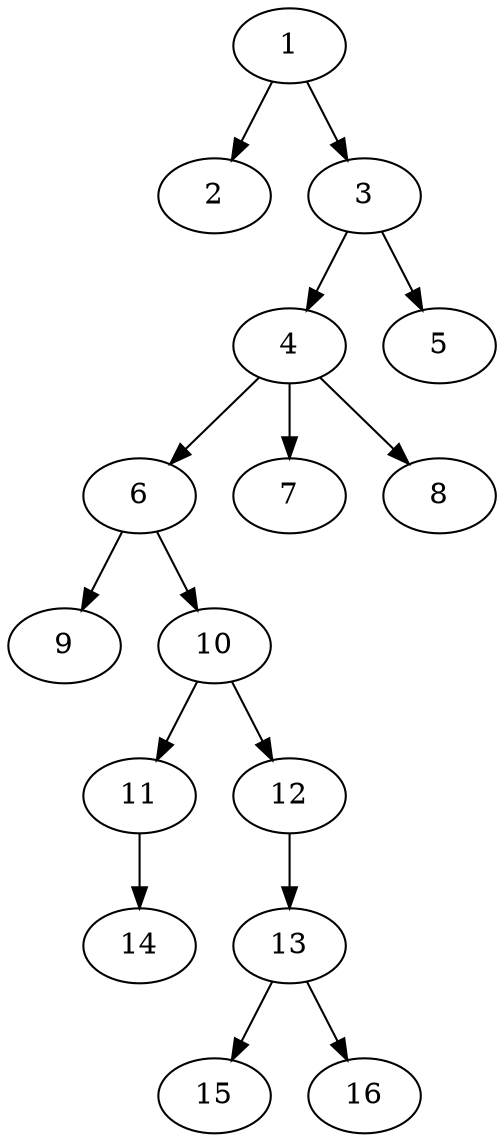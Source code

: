 // DAG (tier=1-easy, mode=compute, n=16, ccr=0.291, fat=0.469, density=0.227, regular=0.634, jump=0.066, mindata=262144, maxdata=2097152)
// DAG automatically generated by daggen at Sun Aug 24 16:33:32 2025
// /home/ermia/Project/Environments/daggen/bin/daggen --dot --ccr 0.291 --fat 0.469 --regular 0.634 --density 0.227 --jump 0.066 --mindata 262144 --maxdata 2097152 -n 16 
digraph G {
  1 [size="7599824371187712000", alpha="0.01", expect_size="3799912185593856000"]
  1 -> 2 [size ="30923764531200"]
  1 -> 3 [size ="30923764531200"]
  2 [size="23570780520448000", alpha="0.19", expect_size="11785390260224000"]
  3 [size="3860789876681080832", alpha="0.05", expect_size="1930394938340540416"]
  3 -> 4 [size ="19688264302592"]
  3 -> 5 [size ="19688264302592"]
  4 [size="11031604610775410", alpha="0.04", expect_size="5515802305387705"]
  4 -> 6 [size ="9389905805312"]
  4 -> 7 [size ="9389905805312"]
  4 -> 8 [size ="9389905805312"]
  5 [size="3739290791274976", alpha="0.07", expect_size="1869645395637488"]
  6 [size="6197290058168372", alpha="0.06", expect_size="3098645029084186"]
  6 -> 9 [size ="4458050224128"]
  6 -> 10 [size ="4458050224128"]
  7 [size="4718908562712035328", alpha="0.03", expect_size="2359454281356017664"]
  8 [size="5620883154392150", alpha="0.06", expect_size="2810441577196075"]
  9 [size="630125398135360", alpha="0.17", expect_size="315062699067680"]
  10 [size="8695698870038996", alpha="0.01", expect_size="4347849435019498"]
  10 -> 11 [size ="6825005023232"]
  10 -> 12 [size ="6825005023232"]
  11 [size="17242986141958656", alpha="0.02", expect_size="8621493070979328"]
  11 -> 14 [size ="17856670466048"]
  12 [size="33959443163493412", alpha="0.18", expect_size="16979721581746706"]
  12 -> 13 [size ="17249964392448"]
  13 [size="36662331470372", alpha="0.06", expect_size="18331165735186"]
  13 -> 15 [size ="686154579968"]
  13 -> 16 [size ="686154579968"]
  14 [size="2346716901579121", alpha="0.02", expect_size="1173358450789560"]
  15 [size="123226200524970", alpha="0.11", expect_size="61613100262485"]
  16 [size="58528624410316632", alpha="0.14", expect_size="29264312205158316"]
}